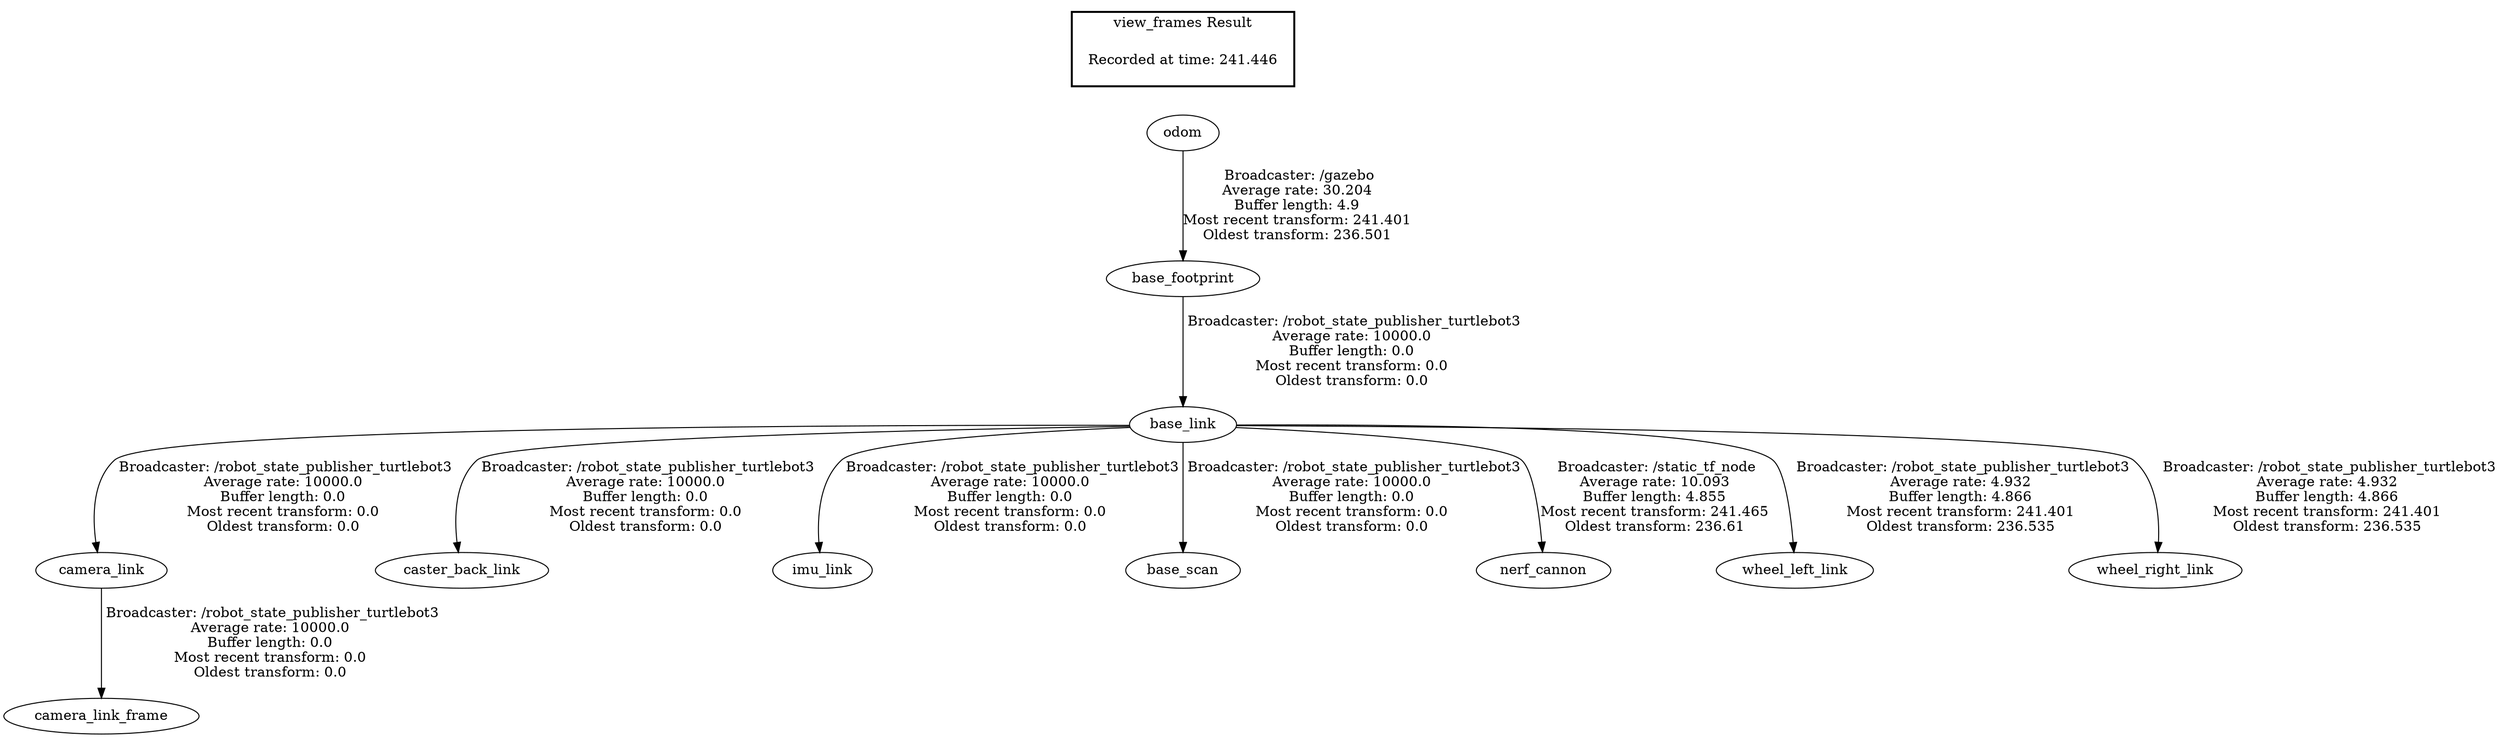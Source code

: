 digraph G {
"base_footprint" -> "base_link"[label=" Broadcaster: /robot_state_publisher_turtlebot3\nAverage rate: 10000.0\nBuffer length: 0.0\nMost recent transform: 0.0\nOldest transform: 0.0\n"];
"odom" -> "base_footprint"[label=" Broadcaster: /gazebo\nAverage rate: 30.204\nBuffer length: 4.9\nMost recent transform: 241.401\nOldest transform: 236.501\n"];
"camera_link" -> "camera_link_frame"[label=" Broadcaster: /robot_state_publisher_turtlebot3\nAverage rate: 10000.0\nBuffer length: 0.0\nMost recent transform: 0.0\nOldest transform: 0.0\n"];
"base_link" -> "camera_link"[label=" Broadcaster: /robot_state_publisher_turtlebot3\nAverage rate: 10000.0\nBuffer length: 0.0\nMost recent transform: 0.0\nOldest transform: 0.0\n"];
"base_link" -> "caster_back_link"[label=" Broadcaster: /robot_state_publisher_turtlebot3\nAverage rate: 10000.0\nBuffer length: 0.0\nMost recent transform: 0.0\nOldest transform: 0.0\n"];
"base_link" -> "imu_link"[label=" Broadcaster: /robot_state_publisher_turtlebot3\nAverage rate: 10000.0\nBuffer length: 0.0\nMost recent transform: 0.0\nOldest transform: 0.0\n"];
"base_link" -> "base_scan"[label=" Broadcaster: /robot_state_publisher_turtlebot3\nAverage rate: 10000.0\nBuffer length: 0.0\nMost recent transform: 0.0\nOldest transform: 0.0\n"];
"base_link" -> "nerf_cannon"[label=" Broadcaster: /static_tf_node\nAverage rate: 10.093\nBuffer length: 4.855\nMost recent transform: 241.465\nOldest transform: 236.61\n"];
"base_link" -> "wheel_left_link"[label=" Broadcaster: /robot_state_publisher_turtlebot3\nAverage rate: 4.932\nBuffer length: 4.866\nMost recent transform: 241.401\nOldest transform: 236.535\n"];
"base_link" -> "wheel_right_link"[label=" Broadcaster: /robot_state_publisher_turtlebot3\nAverage rate: 4.932\nBuffer length: 4.866\nMost recent transform: 241.401\nOldest transform: 236.535\n"];
edge [style=invis];
 subgraph cluster_legend { style=bold; color=black; label ="view_frames Result";
"Recorded at time: 241.446"[ shape=plaintext ] ;
}->"odom";
}